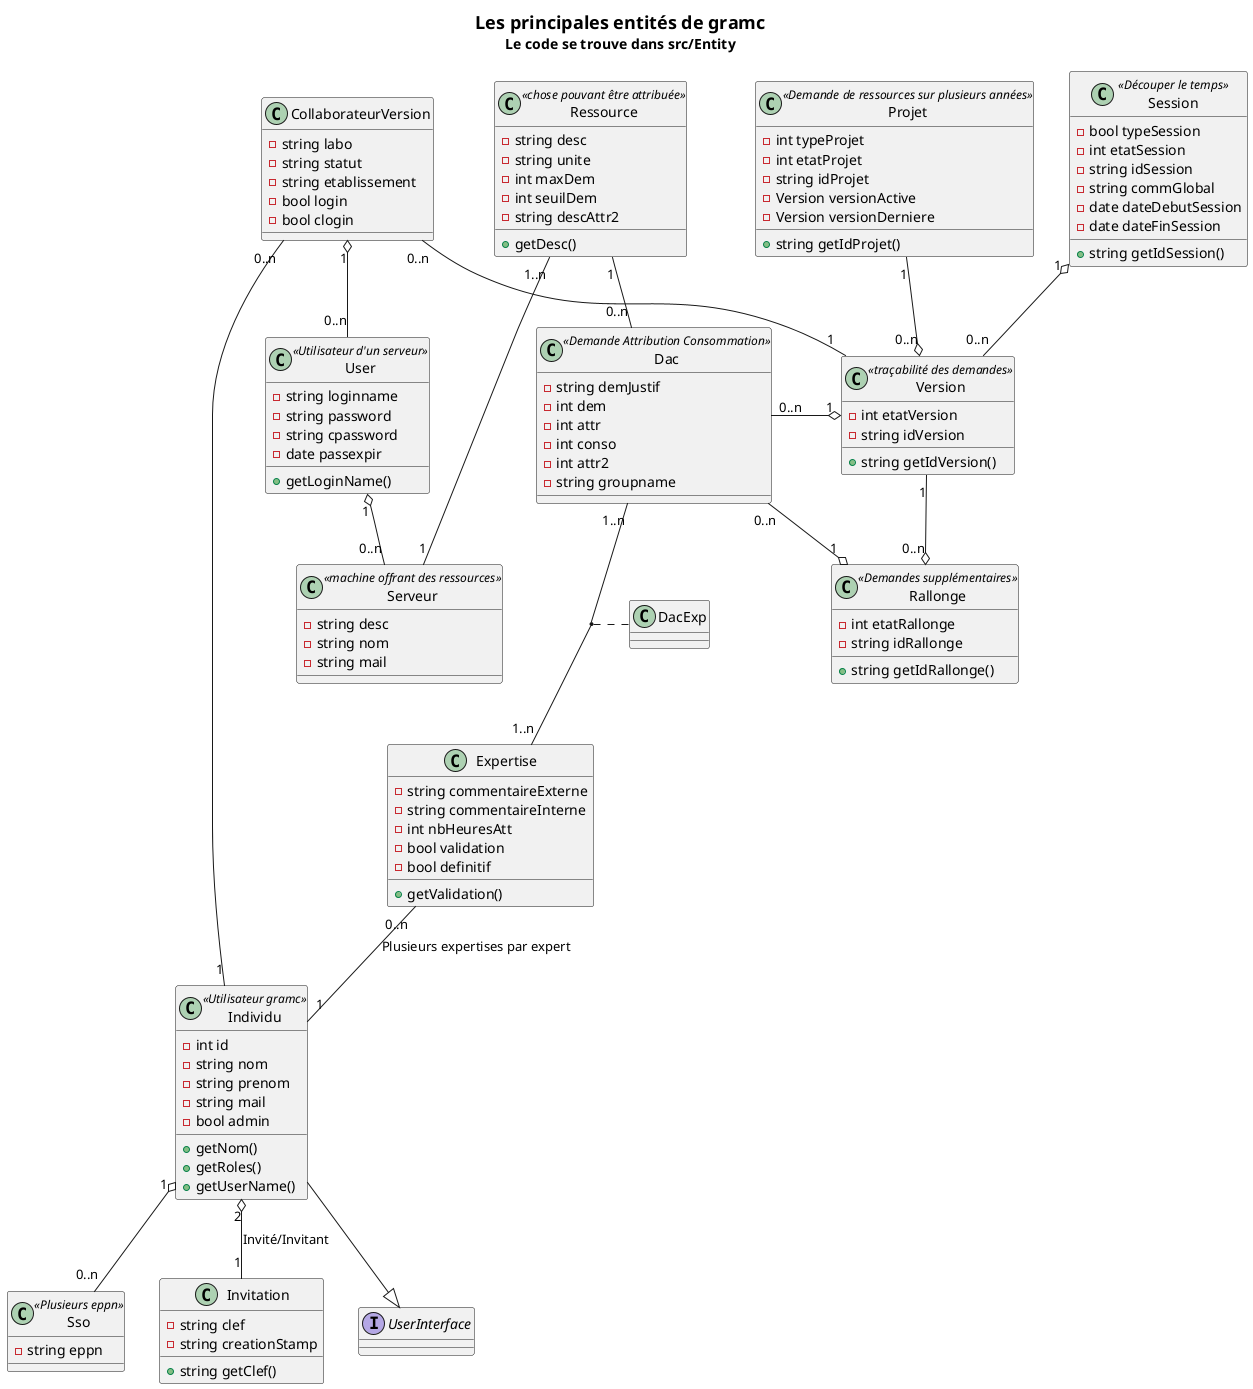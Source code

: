 @startuml

title =Les principales entités de gramc\nLe code se trouve dans src/Entity

together {
    class Session
    class Projet
}

together {
    class Session
    class Projet
    class Version
    class Rallonge
}

together {
    class Version
    class CollaborateurVersion
}

class Session <<Découper le temps>>{
    -bool typeSession
    -int etatSession
    -string idSession
    -string commGlobal
    -date dateDebutSession
    -date dateFinSession
    +string getIdSession()
}

class Projet <<Demande de ressources sur plusieurs années>>{
    -int typeProjet
    -int etatProjet
    -string idProjet
    -Version versionActive
    -Version versionDerniere
    + string getIdProjet()
}

class Version <<traçabilité des demandes>>{
    - int etatVersion
    - string idVersion
    + string getIdVersion()
}

class Rallonge <<Demandes supplémentaires>>{
    - int etatRallonge
    - string idRallonge
    + string getIdRallonge()
}

class Serveur <<machine offrant des ressources>> {
    - string desc
    - string nom
    - string mail
}

class Ressource <<chose pouvant être attribuée>> {
    - string desc
    - string unite
    - int maxDem
    - int seuilDem
    - string descAttr2
    + getDesc()
}

Dac "1..n" -- "1..n" Expertise
(Dac, Expertise) .. DacExp


class Dac <<Demande Attribution Consommation>> {
    - string demJustif
    - int dem
    - int attr
    - int conso
    - int attr2
    - string groupname
}

class Individu <<Utilisateur gramc>>{
    - int id
    - string nom
    - string prenom
    - string mail
    - bool admin
    + getNom()
    + getRoles()
    + getUserName()    
}

class Sso <<Plusieurs eppn>>{
    - string eppn
}

class Invitation {
    - string clef
    - string creationStamp
    + string getClef()
}

class CollaborateurVersion {
    - string labo
    - string statut
    - string etablissement
    - bool login
    - bool clogin
}

class Expertise {
    - string commentaireExterne
    - string commentaireInterne
    - int nbHeuresAtt
    - bool validation
    - bool definitif
    + getValidation()
}

interface UserInterface

Session "1" o-- "0..n" Version
Version "0..n" o-- "1" Projet
Version "1" --o "0..n" Rallonge
Dac "0..n"  --o "1"    Rallonge

Individu --|> UserInterface

Individu "1" -- "0..n" CollaborateurVersion
CollaborateurVersion "0..n" -- "1" Version

Expertise "0..n" -- "1" Individu: Plusieurs expertises par expert
Individu "1" o-- "0..n" Sso

/'note "personne invitée \net personne invitante" as N1
Individu .. N1
N1 .. Invitation'/

Individu "2" o-- "1" Invitation: Invité/Invitant


class User <<Utilisateur d'un serveur>>{
    - string loginname
    - string password
    - string cpassword
    - date passexpir
    + getLoginName()
    
}

Ressource "1..n" -- "1" Serveur
Ressource "1" -- "0..n" Dac
Version "1" o-- "0..n" Dac
CollaborateurVersion "1" o-- "0..n" User
User "1" o-- "0..n" Serveur


@enduml
